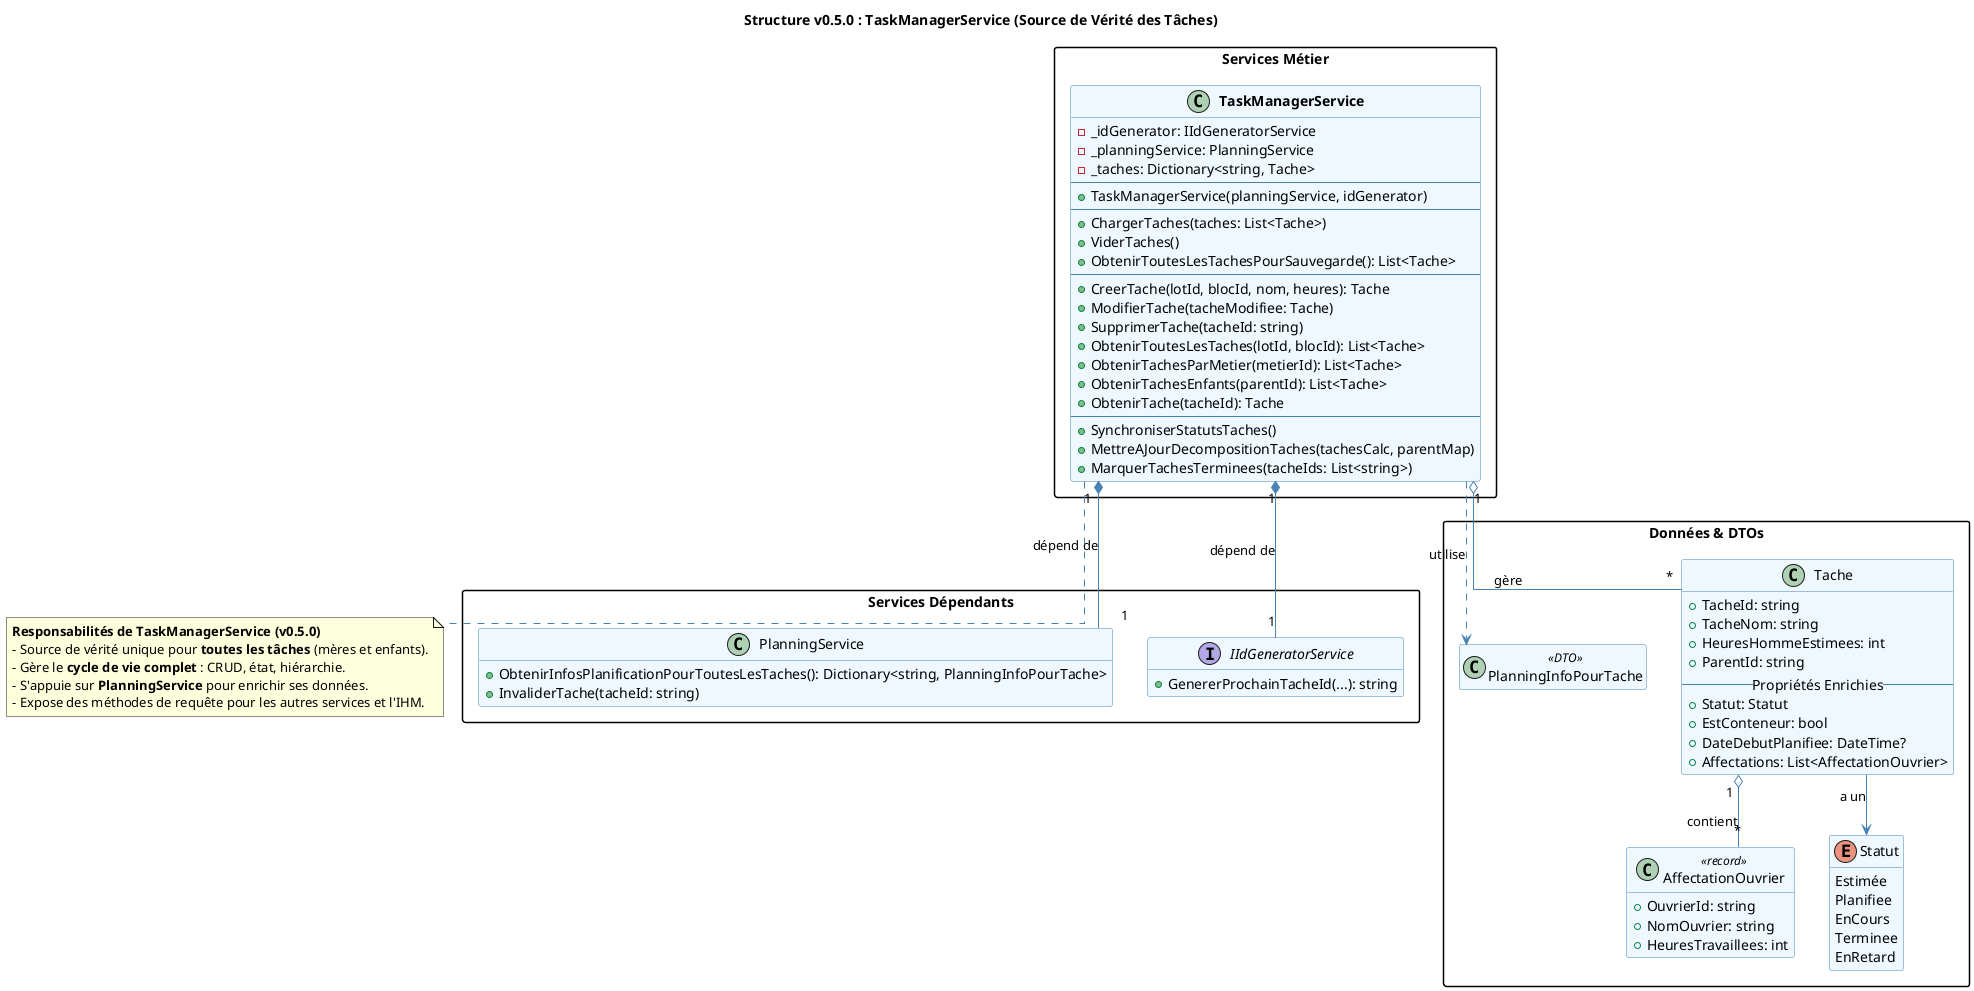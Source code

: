 @startuml
' --- Configuration ---
skinparam linetype ortho
skinparam packageStyle rectangle
skinparam class {
    BackgroundColor #F0F8FF
    BorderColor #4682B4
    ArrowColor #4682B4
}
hide empty members

title Structure v0.5.0 : TaskManagerService (Source de Vérité des Tâches)

package "Services Métier" {
    class "<b>TaskManagerService</b>" as TaskSvc {
        '-- Champs --'
        - _idGenerator: IIdGeneratorService
        - _planningService: PlanningService
        - _taches: Dictionary<string, Tache>
        --
        '-- Constructeur --'
        + TaskManagerService(planningService, idGenerator)
        --
        '-- Cycle de vie & Persistance --'
        + ChargerTaches(taches: List<Tache>)
        + ViderTaches()
        + ObtenirToutesLesTachesPourSauvegarde(): List<Tache>
        --
        '-- CRUD & Requêtes --'
        + CreerTache(lotId, blocId, nom, heures): Tache
        + ModifierTache(tacheModifiee: Tache)
        + SupprimerTache(tacheId: string)
        + ObtenirToutesLesTaches(lotId, blocId): List<Tache>
        + ObtenirTachesParMetier(metierId): List<Tache>
        + ObtenirTachesEnfants(parentId): List<Tache>
        + ObtenirTache(tacheId): Tache
        --
        '-- Logique Métier --'
        + SynchroniserStatutsTaches()
        + MettreAJourDecompositionTaches(tachesCalc, parentMap)
        + MarquerTachesTerminees(tacheIds: List<string>)
    }
}

package "Services Dépendants" {
    interface IIdGeneratorService {
        + GenererProchainTacheId(...): string
    }
    class PlanningService {
        + ObtenirInfosPlanificationPourToutesLesTaches(): Dictionary<string, PlanningInfoPourTache>
        + InvaliderTache(tacheId: string)
    }
}

package "Données & DTOs" as Data {
    class Tache {
        + TacheId: string
        + TacheNom: string
        + HeuresHommeEstimees: int
        + ParentId: string
        -- Propriétés Enrichies --
        + Statut: Statut
        + EstConteneur: bool
        + DateDebutPlanifiee: DateTime?
        + Affectations: List<AffectationOuvrier>
    }
    class AffectationOuvrier <<record>> {
        + OuvrierId: string
        + NomOuvrier: string
        + HeuresTravaillees: int
    }
    enum Statut {
        Estimée
        Planifiee
        EnCours
        Terminee
        EnRetard
    }
    class PlanningInfoPourTache <<DTO>>
}

' --- Relations ---
TaskSvc "1" *-- "1" IIdGeneratorService : "dépend de"
TaskSvc "1" *-- "1" PlanningService : "dépend de"

TaskSvc "1" o-- "*" Tache : "gère"
Tache "1" o-- "*" AffectationOuvrier : "contient"
Tache --> Statut : "a un"

TaskSvc ..> PlanningInfoPourTache : "utilise"

note bottom of TaskSvc
  <b>Responsabilités de TaskManagerService (v0.5.0)</b>
  - Source de vérité unique pour <b>toutes les tâches</b> (mères et enfants).
  - Gère le <b>cycle de vie complet</b> : CRUD, état, hiérarchie.
  - S'appuie sur <b>PlanningService</b> pour enrichir ses données.
  - Expose des méthodes de requête pour les autres services et l'IHM.
end note

@enduml